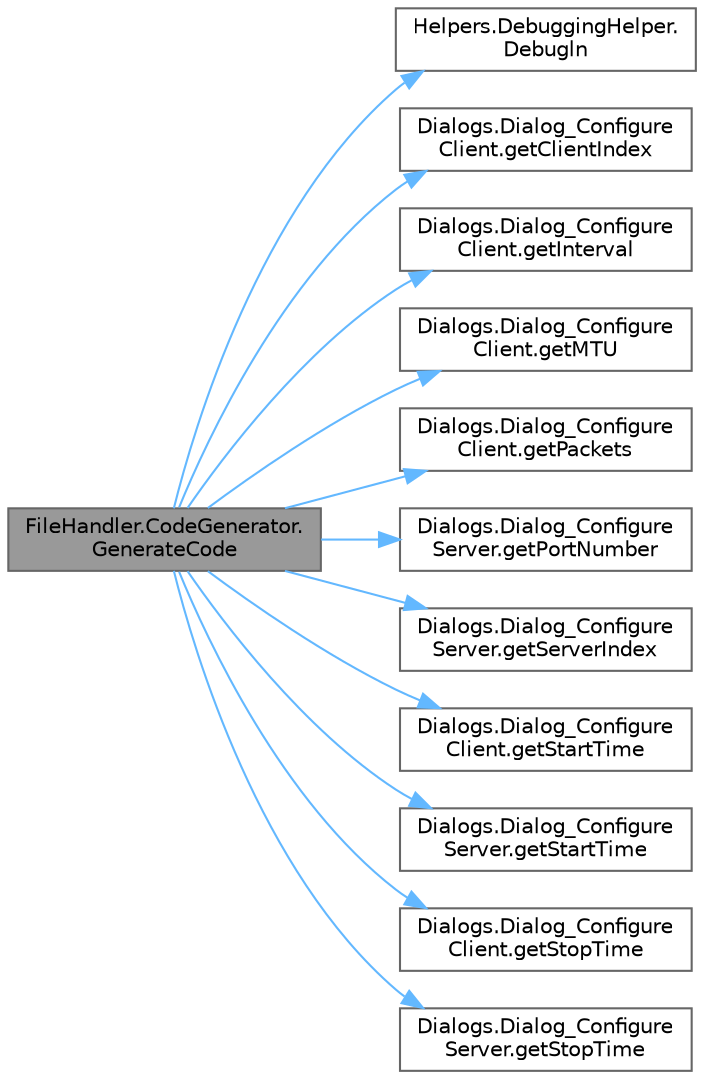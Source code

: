 digraph "FileHandler.CodeGenerator.GenerateCode"
{
 // LATEX_PDF_SIZE
  bgcolor="transparent";
  edge [fontname=Helvetica,fontsize=10,labelfontname=Helvetica,labelfontsize=10];
  node [fontname=Helvetica,fontsize=10,shape=box,height=0.2,width=0.4];
  rankdir="LR";
  Node1 [id="Node000001",label="FileHandler.CodeGenerator.\lGenerateCode",height=0.2,width=0.4,color="gray40", fillcolor="grey60", style="filled", fontcolor="black",tooltip=" "];
  Node1 -> Node2 [id="edge1_Node000001_Node000002",color="steelblue1",style="solid",tooltip=" "];
  Node2 [id="Node000002",label="Helpers.DebuggingHelper.\lDebugln",height=0.2,width=0.4,color="grey40", fillcolor="white", style="filled",URL="$class_helpers_1_1_debugging_helper.html#ac446f43e6c9df2e528e55c235b25cd6c",tooltip=" "];
  Node1 -> Node3 [id="edge2_Node000001_Node000003",color="steelblue1",style="solid",tooltip=" "];
  Node3 [id="Node000003",label="Dialogs.Dialog_Configure\lClient.getClientIndex",height=0.2,width=0.4,color="grey40", fillcolor="white", style="filled",URL="$class_dialogs_1_1_dialog___configure_client.html#afad52875de9802d15c884b1f6d717078",tooltip=" "];
  Node1 -> Node4 [id="edge3_Node000001_Node000004",color="steelblue1",style="solid",tooltip=" "];
  Node4 [id="Node000004",label="Dialogs.Dialog_Configure\lClient.getInterval",height=0.2,width=0.4,color="grey40", fillcolor="white", style="filled",URL="$class_dialogs_1_1_dialog___configure_client.html#a3a9b6690d97336b8be07fab468e04ea3",tooltip=" "];
  Node1 -> Node5 [id="edge4_Node000001_Node000005",color="steelblue1",style="solid",tooltip=" "];
  Node5 [id="Node000005",label="Dialogs.Dialog_Configure\lClient.getMTU",height=0.2,width=0.4,color="grey40", fillcolor="white", style="filled",URL="$class_dialogs_1_1_dialog___configure_client.html#a42510a32283c948d558ef77d642b64c9",tooltip=" "];
  Node1 -> Node6 [id="edge5_Node000001_Node000006",color="steelblue1",style="solid",tooltip=" "];
  Node6 [id="Node000006",label="Dialogs.Dialog_Configure\lClient.getPackets",height=0.2,width=0.4,color="grey40", fillcolor="white", style="filled",URL="$class_dialogs_1_1_dialog___configure_client.html#a826af4b89b795a4f14545cd0b2d08e8b",tooltip=" "];
  Node1 -> Node7 [id="edge6_Node000001_Node000007",color="steelblue1",style="solid",tooltip=" "];
  Node7 [id="Node000007",label="Dialogs.Dialog_Configure\lServer.getPortNumber",height=0.2,width=0.4,color="grey40", fillcolor="white", style="filled",URL="$class_dialogs_1_1_dialog___configure_server.html#a50f435a1d77075635b0104953868c350",tooltip=" "];
  Node1 -> Node8 [id="edge7_Node000001_Node000008",color="steelblue1",style="solid",tooltip=" "];
  Node8 [id="Node000008",label="Dialogs.Dialog_Configure\lServer.getServerIndex",height=0.2,width=0.4,color="grey40", fillcolor="white", style="filled",URL="$class_dialogs_1_1_dialog___configure_server.html#a2502e250c234548ee0d5278a22eef2c5",tooltip=" "];
  Node1 -> Node9 [id="edge8_Node000001_Node000009",color="steelblue1",style="solid",tooltip=" "];
  Node9 [id="Node000009",label="Dialogs.Dialog_Configure\lClient.getStartTime",height=0.2,width=0.4,color="grey40", fillcolor="white", style="filled",URL="$class_dialogs_1_1_dialog___configure_client.html#a38c70d52519894adc91be32d8ec76e14",tooltip=" "];
  Node1 -> Node10 [id="edge9_Node000001_Node000010",color="steelblue1",style="solid",tooltip=" "];
  Node10 [id="Node000010",label="Dialogs.Dialog_Configure\lServer.getStartTime",height=0.2,width=0.4,color="grey40", fillcolor="white", style="filled",URL="$class_dialogs_1_1_dialog___configure_server.html#a13b6134ae994884f42b1a8ae676dbfe8",tooltip=" "];
  Node1 -> Node11 [id="edge10_Node000001_Node000011",color="steelblue1",style="solid",tooltip=" "];
  Node11 [id="Node000011",label="Dialogs.Dialog_Configure\lClient.getStopTime",height=0.2,width=0.4,color="grey40", fillcolor="white", style="filled",URL="$class_dialogs_1_1_dialog___configure_client.html#af9803854f7f2b0b24c9f64a412a43bf8",tooltip=" "];
  Node1 -> Node12 [id="edge11_Node000001_Node000012",color="steelblue1",style="solid",tooltip=" "];
  Node12 [id="Node000012",label="Dialogs.Dialog_Configure\lServer.getStopTime",height=0.2,width=0.4,color="grey40", fillcolor="white", style="filled",URL="$class_dialogs_1_1_dialog___configure_server.html#a7549a065a9c4de54851f92605e6cb48c",tooltip=" "];
}
